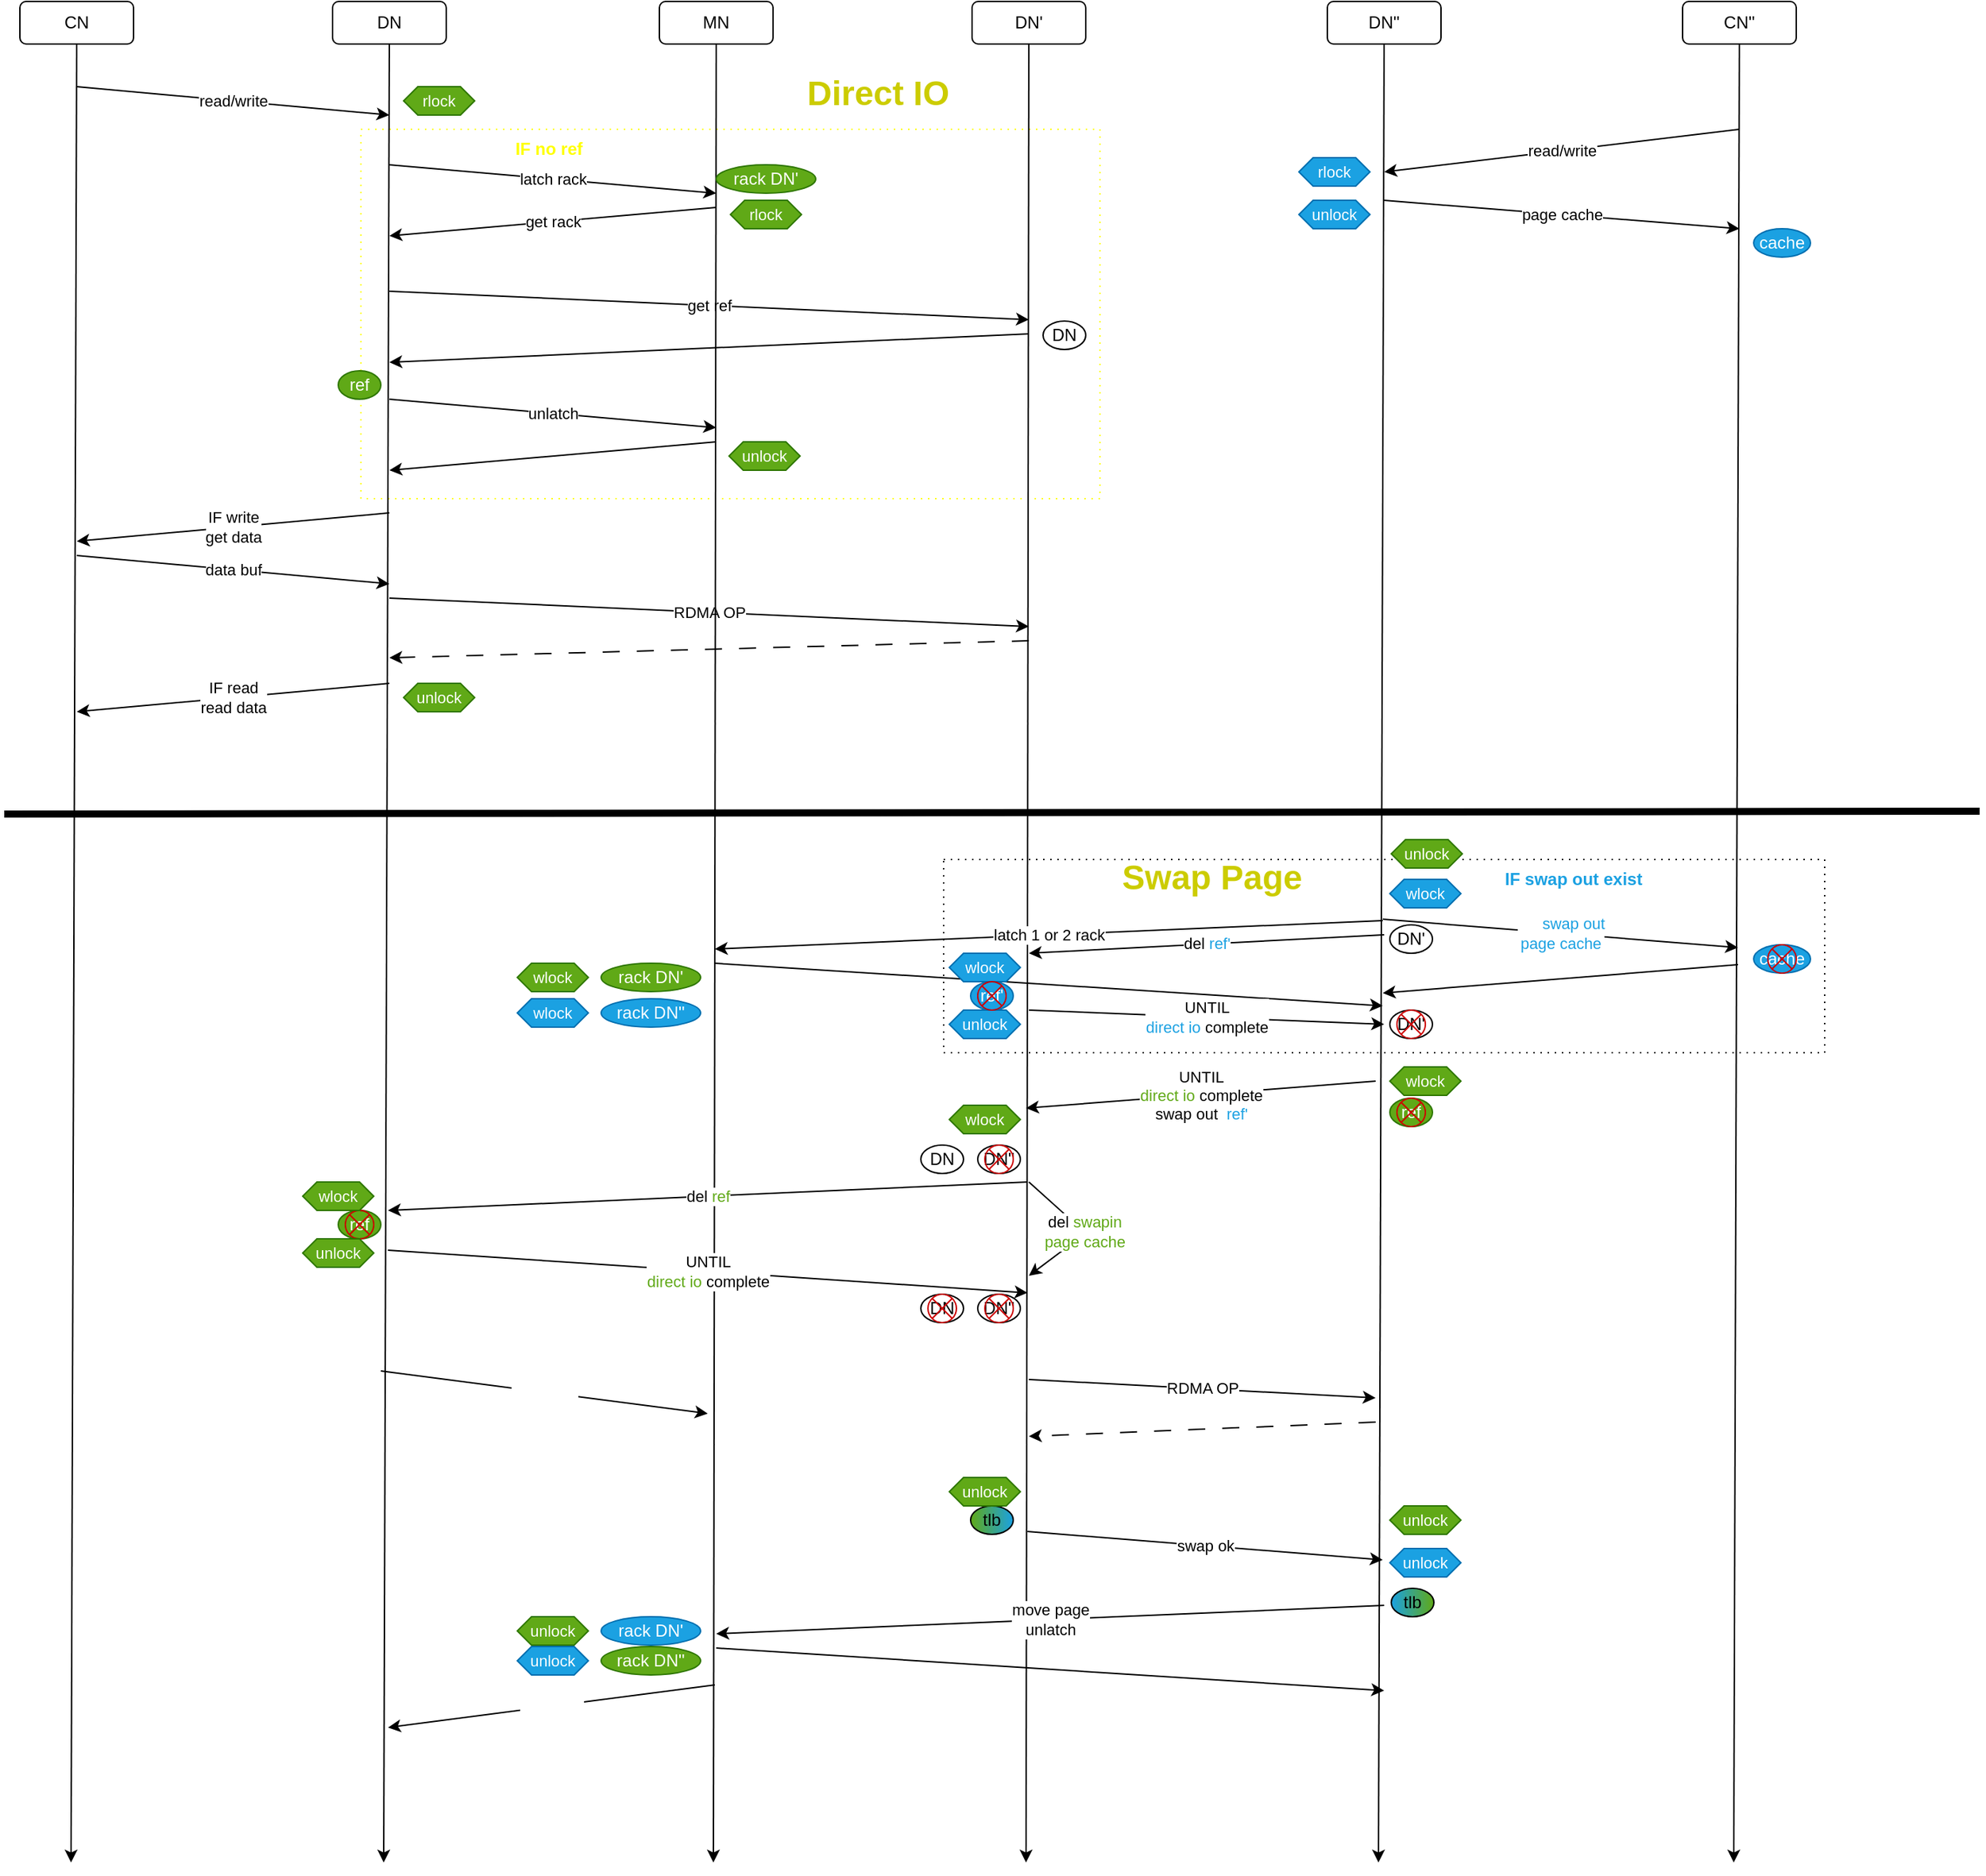 <mxfile>
    <diagram id="m3JgCPKOkseNxiYl1np6" name="第 1 页">
        <mxGraphModel dx="956" dy="600" grid="1" gridSize="10" guides="1" tooltips="1" connect="1" arrows="1" fold="1" page="1" pageScale="1" pageWidth="1527" pageHeight="1369" math="0" shadow="0">
            <root>
                <mxCell id="0"/>
                <mxCell id="1" parent="0"/>
                <mxCell id="134" value="&lt;b&gt;&lt;span style=&quot;white-space: pre;&quot;&gt;&#9;&lt;/span&gt;&lt;span style=&quot;white-space: pre;&quot;&gt;&#9;&lt;/span&gt;&lt;span style=&quot;white-space: pre;&quot;&gt;&#9;&lt;/span&gt;&lt;span style=&quot;white-space: pre;&quot;&gt;&#9;&lt;/span&gt;&lt;span style=&quot;white-space: pre;&quot;&gt;&#9;&lt;/span&gt;&lt;span style=&quot;white-space: pre;&quot;&gt;&#9;&lt;/span&gt;&lt;span style=&quot;white-space: pre;&quot;&gt;&#9;&lt;/span&gt;&lt;span style=&quot;white-space: pre;&quot;&gt;&#9;&lt;/span&gt;&lt;span style=&quot;white-space: pre;&quot;&gt;&#9;&lt;/span&gt;&lt;span style=&quot;white-space: pre;&quot;&gt;&#9;&lt;/span&gt;IF swap out exist&lt;/b&gt;" style="rounded=0;whiteSpace=wrap;html=1;fillStyle=hatch;fillColor=none;gradientColor=none;gradientDirection=east;dashed=1;dashPattern=1 4;verticalAlign=top;labelBackgroundColor=none;fontColor=#1ba1e2;" parent="1" vertex="1">
                    <mxGeometry x="700" y="634" width="620" height="136" as="geometry"/>
                </mxCell>
                <mxCell id="27" value="&lt;span style=&quot;white-space: pre;&quot;&gt;&#9;&lt;/span&gt;&lt;span style=&quot;white-space: pre;&quot;&gt;&#9;&lt;/span&gt;&lt;span style=&quot;white-space: pre;&quot;&gt;&#9;&lt;/span&gt;&lt;span style=&quot;white-space: pre;&quot;&gt;&#9;&lt;/span&gt;IF no ref" style="rounded=0;whiteSpace=wrap;html=1;fillColor=none;dashed=1;dashPattern=1 4;glass=0;shadow=0;align=left;verticalAlign=top;labelBackgroundColor=none;labelBorderColor=none;fontStyle=1;fontColor=#FFFF00;spacingLeft=0;strokeColor=#FFFF00;" parent="1" vertex="1">
                    <mxGeometry x="290" y="120" width="520" height="260" as="geometry"/>
                </mxCell>
                <mxCell id="6" value="CN" style="rounded=1;whiteSpace=wrap;html=1;" parent="1" vertex="1">
                    <mxGeometry x="50" y="30" width="80" height="30" as="geometry"/>
                </mxCell>
                <mxCell id="9" value="DN" style="rounded=1;whiteSpace=wrap;html=1;" parent="1" vertex="1">
                    <mxGeometry x="270" y="30" width="80" height="30" as="geometry"/>
                </mxCell>
                <mxCell id="11" value="MN" style="rounded=1;whiteSpace=wrap;html=1;" parent="1" vertex="1">
                    <mxGeometry x="500" y="30" width="80" height="30" as="geometry"/>
                </mxCell>
                <mxCell id="13" value="DN'" style="rounded=1;whiteSpace=wrap;html=1;" parent="1" vertex="1">
                    <mxGeometry x="720" y="30" width="80" height="30" as="geometry"/>
                </mxCell>
                <mxCell id="14" value="read/write" style="endArrow=classic;html=1;" parent="1" edge="1">
                    <mxGeometry width="50" height="50" relative="1" as="geometry">
                        <mxPoint x="90" y="90" as="sourcePoint"/>
                        <mxPoint x="310" y="110" as="targetPoint"/>
                    </mxGeometry>
                </mxCell>
                <mxCell id="15" value="latch rack" style="endArrow=classic;html=1;startArrow=none;" parent="1" edge="1">
                    <mxGeometry width="50" height="50" relative="1" as="geometry">
                        <mxPoint x="310" y="145" as="sourcePoint"/>
                        <mxPoint x="540" y="165" as="targetPoint"/>
                    </mxGeometry>
                </mxCell>
                <mxCell id="16" value="get rack" style="endArrow=classic;html=1;" parent="1" edge="1">
                    <mxGeometry width="50" height="50" relative="1" as="geometry">
                        <mxPoint x="540" y="175" as="sourcePoint"/>
                        <mxPoint x="310" y="195" as="targetPoint"/>
                    </mxGeometry>
                </mxCell>
                <mxCell id="19" value="IF write&lt;br&gt;get data" style="endArrow=classic;html=1;" parent="1" edge="1">
                    <mxGeometry width="50" height="50" relative="1" as="geometry">
                        <mxPoint x="310.0" y="390" as="sourcePoint"/>
                        <mxPoint x="90" y="410" as="targetPoint"/>
                    </mxGeometry>
                </mxCell>
                <mxCell id="20" value="data buf" style="endArrow=classic;html=1;" parent="1" edge="1">
                    <mxGeometry width="50" height="50" relative="1" as="geometry">
                        <mxPoint x="90" y="420" as="sourcePoint"/>
                        <mxPoint x="310" y="440" as="targetPoint"/>
                    </mxGeometry>
                </mxCell>
                <mxCell id="22" value="get ref" style="endArrow=classic;html=1;" parent="1" edge="1">
                    <mxGeometry width="50" height="50" relative="1" as="geometry">
                        <mxPoint x="310" y="234" as="sourcePoint"/>
                        <mxPoint x="760" y="254" as="targetPoint"/>
                    </mxGeometry>
                </mxCell>
                <mxCell id="23" value="" style="endArrow=classic;html=1;" parent="1" edge="1">
                    <mxGeometry width="50" height="50" relative="1" as="geometry">
                        <mxPoint x="760" y="264" as="sourcePoint"/>
                        <mxPoint x="310" y="284" as="targetPoint"/>
                    </mxGeometry>
                </mxCell>
                <mxCell id="24" value="RDMA OP" style="endArrow=classic;html=1;" parent="1" edge="1">
                    <mxGeometry width="50" height="50" relative="1" as="geometry">
                        <mxPoint x="310" y="450" as="sourcePoint"/>
                        <mxPoint x="760" y="470" as="targetPoint"/>
                    </mxGeometry>
                </mxCell>
                <mxCell id="26" value="" style="endArrow=classic;html=1;dashed=1;dashPattern=12 12;" parent="1" edge="1">
                    <mxGeometry width="50" height="50" relative="1" as="geometry">
                        <mxPoint x="760" y="480" as="sourcePoint"/>
                        <mxPoint x="310" y="492" as="targetPoint"/>
                    </mxGeometry>
                </mxCell>
                <mxCell id="29" value="ref" style="ellipse;whiteSpace=wrap;html=1;rounded=0;shadow=0;glass=0;labelBackgroundColor=none;labelBorderColor=none;sketch=0;fillColor=#60a917;fontColor=#ffffff;strokeColor=#2D7600;" parent="1" vertex="1">
                    <mxGeometry x="274" y="290" width="30" height="20" as="geometry"/>
                </mxCell>
                <mxCell id="30" value="DN" style="ellipse;whiteSpace=wrap;html=1;rounded=0;shadow=0;glass=0;labelBackgroundColor=none;labelBorderColor=none;sketch=0;fillColor=none;" parent="1" vertex="1">
                    <mxGeometry x="770" y="255" width="30" height="20" as="geometry"/>
                </mxCell>
                <mxCell id="31" value="IF read&lt;br&gt;read data" style="endArrow=classic;html=1;" parent="1" edge="1">
                    <mxGeometry width="50" height="50" relative="1" as="geometry">
                        <mxPoint x="310.0" y="510" as="sourcePoint"/>
                        <mxPoint x="90" y="530" as="targetPoint"/>
                    </mxGeometry>
                </mxCell>
                <mxCell id="34" value="DN''" style="rounded=1;whiteSpace=wrap;html=1;" parent="1" vertex="1">
                    <mxGeometry x="970" y="30" width="80" height="30" as="geometry"/>
                </mxCell>
                <mxCell id="7" style="edgeStyle=none;html=1;" parent="1" source="6" edge="1">
                    <mxGeometry relative="1" as="geometry">
                        <mxPoint x="86" y="1340" as="targetPoint"/>
                    </mxGeometry>
                </mxCell>
                <mxCell id="8" style="edgeStyle=none;html=1;" parent="1" source="9" edge="1">
                    <mxGeometry relative="1" as="geometry">
                        <mxPoint x="306" y="1340" as="targetPoint"/>
                    </mxGeometry>
                </mxCell>
                <mxCell id="10" style="edgeStyle=none;html=1;" parent="1" source="11" edge="1">
                    <mxGeometry relative="1" as="geometry">
                        <mxPoint x="538" y="1340" as="targetPoint"/>
                    </mxGeometry>
                </mxCell>
                <mxCell id="12" style="edgeStyle=none;html=1;" parent="1" source="13" edge="1">
                    <mxGeometry relative="1" as="geometry">
                        <mxPoint x="758" y="1340" as="targetPoint"/>
                    </mxGeometry>
                </mxCell>
                <mxCell id="33" style="edgeStyle=none;html=1;" parent="1" source="34" edge="1">
                    <mxGeometry relative="1" as="geometry">
                        <mxPoint x="1006" y="1340" as="targetPoint"/>
                    </mxGeometry>
                </mxCell>
                <mxCell id="39" value="" style="endArrow=none;html=1;fontColor=#FFFF00;strokeWidth=5;" parent="1" edge="1">
                    <mxGeometry width="50" height="50" relative="1" as="geometry">
                        <mxPoint x="39" y="602" as="sourcePoint"/>
                        <mxPoint x="1429" y="600" as="targetPoint"/>
                    </mxGeometry>
                </mxCell>
                <mxCell id="40" value="latch 1 or 2 rack" style="endArrow=classic;html=1;startArrow=none;" parent="1" edge="1">
                    <mxGeometry width="50" height="50" relative="1" as="geometry">
                        <mxPoint x="1009" y="677" as="sourcePoint"/>
                        <mxPoint x="539" y="697" as="targetPoint"/>
                    </mxGeometry>
                </mxCell>
                <mxCell id="41" value="" style="endArrow=classic;html=1;" parent="1" edge="1">
                    <mxGeometry width="50" height="50" relative="1" as="geometry">
                        <mxPoint x="539" y="707" as="sourcePoint"/>
                        <mxPoint x="1009" y="737" as="targetPoint"/>
                    </mxGeometry>
                </mxCell>
                <mxCell id="47" value="UNTIL&lt;br&gt;&lt;span style=&quot;color: rgb(255, 255, 255);&quot;&gt;&lt;font color=&quot;#60a917&quot;&gt;direct io&lt;/font&gt;&lt;/span&gt;&amp;nbsp;complete&lt;br&gt;swap out&amp;nbsp; &lt;font color=&quot;#1ba1e2&quot;&gt;ref'&lt;/font&gt;" style="endArrow=classic;html=1;" parent="1" edge="1">
                    <mxGeometry width="50" height="50" relative="1" as="geometry">
                        <mxPoint x="1004" y="790" as="sourcePoint"/>
                        <mxPoint x="758" y="809" as="targetPoint"/>
                    </mxGeometry>
                </mxCell>
                <mxCell id="48" value="RDMA OP" style="endArrow=classic;html=1;" parent="1" edge="1">
                    <mxGeometry width="50" height="50" relative="1" as="geometry">
                        <mxPoint x="760" y="1000" as="sourcePoint"/>
                        <mxPoint x="1004" y="1013" as="targetPoint"/>
                    </mxGeometry>
                </mxCell>
                <mxCell id="49" value="" style="endArrow=classic;html=1;dashed=1;dashPattern=12 12;" parent="1" edge="1">
                    <mxGeometry width="50" height="50" relative="1" as="geometry">
                        <mxPoint x="1004" y="1030" as="sourcePoint"/>
                        <mxPoint x="760" y="1040" as="targetPoint"/>
                    </mxGeometry>
                </mxCell>
                <mxCell id="50" value="swap ok" style="endArrow=classic;html=1;" parent="1" edge="1">
                    <mxGeometry width="50" height="50" relative="1" as="geometry">
                        <mxPoint x="759" y="1107" as="sourcePoint"/>
                        <mxPoint x="1009" y="1127" as="targetPoint"/>
                    </mxGeometry>
                </mxCell>
                <mxCell id="51" value="DN''" style="ellipse;whiteSpace=wrap;html=1;rounded=0;shadow=0;glass=0;labelBackgroundColor=none;labelBorderColor=none;sketch=0;fillColor=none;" parent="1" vertex="1">
                    <mxGeometry x="724" y="835" width="30" height="20" as="geometry"/>
                </mxCell>
                <mxCell id="52" value="del &lt;font color=&quot;#60a917&quot;&gt;ref&lt;/font&gt;" style="endArrow=classic;html=1;" parent="1" edge="1">
                    <mxGeometry width="50" height="50" relative="1" as="geometry">
                        <mxPoint x="759" y="861" as="sourcePoint"/>
                        <mxPoint x="309" y="881" as="targetPoint"/>
                    </mxGeometry>
                </mxCell>
                <mxCell id="53" value="UNTIL&lt;br&gt;&lt;font color=&quot;#60a917&quot;&gt;direct io&lt;/font&gt; complete" style="endArrow=classic;html=1;" parent="1" edge="1">
                    <mxGeometry width="50" height="50" relative="1" as="geometry">
                        <mxPoint x="309" y="909" as="sourcePoint"/>
                        <mxPoint x="759" y="939" as="targetPoint"/>
                    </mxGeometry>
                </mxCell>
                <mxCell id="54" value="ref" style="ellipse;whiteSpace=wrap;html=1;rounded=0;shadow=0;glass=0;labelBackgroundColor=none;labelBorderColor=none;sketch=0;fillColor=#60a917;fontColor=#ffffff;strokeColor=#2D7600;" parent="1" vertex="1">
                    <mxGeometry x="274" y="881" width="30" height="20" as="geometry"/>
                </mxCell>
                <mxCell id="56" value="" style="shape=sumEllipse;perimeter=ellipsePerimeter;whiteSpace=wrap;html=1;backgroundOutline=1;rounded=0;shadow=0;glass=0;labelBackgroundColor=none;labelBorderColor=none;sketch=0;strokeColor=#CC0000;fontColor=#FFFFFF;fillColor=none;" parent="1" vertex="1">
                    <mxGeometry x="279" y="881" width="20" height="20" as="geometry"/>
                </mxCell>
                <mxCell id="57" value="move page&lt;br&gt;unlatch" style="endArrow=classic;html=1;startArrow=none;" parent="1" edge="1">
                    <mxGeometry width="50" height="50" relative="1" as="geometry">
                        <mxPoint x="1010" y="1159" as="sourcePoint"/>
                        <mxPoint x="540" y="1179" as="targetPoint"/>
                    </mxGeometry>
                </mxCell>
                <mxCell id="58" value="" style="endArrow=classic;html=1;" parent="1" edge="1">
                    <mxGeometry width="50" height="50" relative="1" as="geometry">
                        <mxPoint x="540.0" y="1189" as="sourcePoint"/>
                        <mxPoint x="1010" y="1219" as="targetPoint"/>
                    </mxGeometry>
                </mxCell>
                <mxCell id="59" value="rack DN'" style="ellipse;whiteSpace=wrap;html=1;rounded=0;shadow=0;glass=0;labelBackgroundColor=none;labelBorderColor=none;sketch=0;fillColor=#60a917;fontColor=#ffffff;strokeColor=#2D7600;" parent="1" vertex="1">
                    <mxGeometry x="540" y="145" width="70" height="20" as="geometry"/>
                </mxCell>
                <mxCell id="60" value="rack DN''" style="ellipse;whiteSpace=wrap;html=1;rounded=0;shadow=0;glass=0;labelBackgroundColor=none;labelBorderColor=none;sketch=0;fillColor=#60a917;fontColor=#ffffff;strokeColor=#2D7600;" parent="1" vertex="1">
                    <mxGeometry x="459" y="1188" width="70" height="20" as="geometry"/>
                </mxCell>
                <mxCell id="62" value="rack DN'" style="ellipse;whiteSpace=wrap;html=1;rounded=0;shadow=0;glass=0;labelBackgroundColor=none;labelBorderColor=none;sketch=0;fillColor=#60a917;fontColor=#ffffff;strokeColor=#2D7600;" parent="1" vertex="1">
                    <mxGeometry x="459" y="707" width="70" height="20" as="geometry"/>
                </mxCell>
                <mxCell id="64" value="&lt;font style=&quot;font-size: 24px;&quot;&gt;Swap Page&lt;/font&gt;" style="text;html=1;strokeColor=none;fillColor=none;align=center;verticalAlign=middle;whiteSpace=wrap;rounded=0;shadow=0;glass=0;labelBackgroundColor=none;labelBorderColor=none;sketch=0;fontColor=#CCCC00;fontStyle=1" parent="1" vertex="1">
                    <mxGeometry x="819" y="632" width="140" height="30" as="geometry"/>
                </mxCell>
                <mxCell id="65" value="&lt;font style=&quot;font-size: 24px;&quot;&gt;Direct IO&lt;/font&gt;" style="text;html=1;strokeColor=none;fillColor=none;align=center;verticalAlign=middle;whiteSpace=wrap;rounded=0;shadow=0;glass=0;labelBackgroundColor=none;labelBorderColor=none;sketch=0;fontColor=#CCCC00;fontStyle=1" parent="1" vertex="1">
                    <mxGeometry x="584" y="80" width="140" height="30" as="geometry"/>
                </mxCell>
                <mxCell id="66" value="&lt;font color=&quot;#ffffff&quot;&gt;latch rack&lt;/font&gt;" style="endArrow=classic;html=1;strokeWidth=1;fontSize=11;fontColor=#CCCC00;" parent="1" edge="1">
                    <mxGeometry width="50" height="50" relative="1" as="geometry">
                        <mxPoint x="304" y="994" as="sourcePoint"/>
                        <mxPoint x="534" y="1024" as="targetPoint"/>
                    </mxGeometry>
                </mxCell>
                <mxCell id="67" value="block" style="shape=hexagon;perimeter=hexagonPerimeter2;whiteSpace=wrap;html=1;fixedSize=1;rounded=0;shadow=0;glass=0;labelBackgroundColor=none;labelBorderColor=none;sketch=0;strokeColor=#FFFFFF;fontSize=11;fontColor=#FFFFFF;fillColor=none;size=10;" parent="1" vertex="1">
                    <mxGeometry x="549" y="1027" width="50" height="20" as="geometry"/>
                </mxCell>
                <mxCell id="70" value="&lt;font color=&quot;#ffffff&quot;&gt;new rack&lt;/font&gt;" style="endArrow=classic;html=1;strokeWidth=1;fontSize=11;fontColor=#CCCC00;" parent="1" edge="1">
                    <mxGeometry width="50" height="50" relative="1" as="geometry">
                        <mxPoint x="539" y="1215" as="sourcePoint"/>
                        <mxPoint x="309" y="1245" as="targetPoint"/>
                    </mxGeometry>
                </mxCell>
                <mxCell id="76" value="ref" style="ellipse;whiteSpace=wrap;html=1;rounded=0;shadow=0;glass=0;labelBackgroundColor=none;labelBorderColor=none;sketch=0;fillColor=#60a917;fontColor=#ffffff;strokeColor=#2D7600;" parent="1" vertex="1">
                    <mxGeometry x="1014" y="802" width="30" height="20" as="geometry"/>
                </mxCell>
                <mxCell id="77" value="" style="shape=sumEllipse;perimeter=ellipsePerimeter;whiteSpace=wrap;html=1;backgroundOutline=1;rounded=0;shadow=0;glass=0;labelBackgroundColor=none;labelBorderColor=none;sketch=0;strokeColor=#CC0000;fontColor=#FFFFFF;fillColor=none;" parent="1" vertex="1">
                    <mxGeometry x="1019" y="802" width="20" height="20" as="geometry"/>
                </mxCell>
                <mxCell id="78" value="DN" style="ellipse;whiteSpace=wrap;html=1;rounded=0;shadow=0;glass=0;labelBackgroundColor=none;labelBorderColor=none;sketch=0;fillColor=none;" parent="1" vertex="1">
                    <mxGeometry x="684" y="835" width="30" height="20" as="geometry"/>
                </mxCell>
                <mxCell id="80" value="CN''" style="rounded=1;whiteSpace=wrap;html=1;" parent="1" vertex="1">
                    <mxGeometry x="1220" y="30" width="80" height="30" as="geometry"/>
                </mxCell>
                <mxCell id="81" style="edgeStyle=none;html=1;" parent="1" source="80" edge="1">
                    <mxGeometry relative="1" as="geometry">
                        <mxPoint x="1256" y="1340" as="targetPoint"/>
                    </mxGeometry>
                </mxCell>
                <mxCell id="82" value="del &lt;font color=&quot;#1ba1e2&quot;&gt;swap out&lt;br&gt;page cache&lt;/font&gt;" style="endArrow=classic;html=1;strokeWidth=1;fontSize=11;fontColor=#FFFFFF;" parent="1" edge="1">
                    <mxGeometry width="50" height="50" relative="1" as="geometry">
                        <mxPoint x="1009" y="676" as="sourcePoint"/>
                        <mxPoint x="1259" y="696" as="targetPoint"/>
                    </mxGeometry>
                </mxCell>
                <mxCell id="83" value="" style="endArrow=classic;html=1;strokeWidth=1;fontSize=11;fontColor=#FFFFFF;" parent="1" edge="1">
                    <mxGeometry width="50" height="50" relative="1" as="geometry">
                        <mxPoint x="1259" y="708" as="sourcePoint"/>
                        <mxPoint x="1009" y="728" as="targetPoint"/>
                    </mxGeometry>
                </mxCell>
                <mxCell id="84" value="rack DN''" style="ellipse;whiteSpace=wrap;html=1;rounded=0;shadow=0;glass=0;labelBackgroundColor=none;labelBorderColor=none;sketch=0;fillColor=#1ba1e2;fontColor=#ffffff;strokeColor=#006EAF;" parent="1" vertex="1">
                    <mxGeometry x="459" y="732" width="70" height="20" as="geometry"/>
                </mxCell>
                <mxCell id="85" value="rack DN'" style="ellipse;whiteSpace=wrap;html=1;rounded=0;shadow=0;glass=0;labelBackgroundColor=none;labelBorderColor=none;sketch=0;fillColor=#1ba1e2;fontColor=#ffffff;strokeColor=#006EAF;" parent="1" vertex="1">
                    <mxGeometry x="459" y="1167" width="70" height="20" as="geometry"/>
                </mxCell>
                <mxCell id="86" value="tlb" style="ellipse;whiteSpace=wrap;html=1;rounded=0;shadow=0;glass=0;labelBackgroundColor=none;labelBorderColor=none;sketch=0;fillColor=#60a917;gradientColor=#1ba1e2;gradientDirection=east;" parent="1" vertex="1">
                    <mxGeometry x="719" y="1089" width="30" height="20" as="geometry"/>
                </mxCell>
                <mxCell id="87" value="tlb" style="ellipse;whiteSpace=wrap;html=1;rounded=0;shadow=0;glass=0;labelBackgroundColor=none;labelBorderColor=none;sketch=0;fillColor=#1ba1e2;fillStyle=hatch;gradientColor=#60a917;gradientDirection=east;" parent="1" vertex="1">
                    <mxGeometry x="1015" y="1147" width="30" height="20" as="geometry"/>
                </mxCell>
                <mxCell id="88" value="unlatch" style="endArrow=classic;html=1;startArrow=none;" parent="1" edge="1">
                    <mxGeometry width="50" height="50" relative="1" as="geometry">
                        <mxPoint x="310" y="310" as="sourcePoint"/>
                        <mxPoint x="540" y="330" as="targetPoint"/>
                    </mxGeometry>
                </mxCell>
                <mxCell id="89" value="" style="endArrow=classic;html=1;" parent="1" edge="1">
                    <mxGeometry width="50" height="50" relative="1" as="geometry">
                        <mxPoint x="540" y="340" as="sourcePoint"/>
                        <mxPoint x="310" y="360" as="targetPoint"/>
                    </mxGeometry>
                </mxCell>
                <mxCell id="90" value="DN''" style="ellipse;whiteSpace=wrap;html=1;rounded=0;shadow=0;glass=0;labelBackgroundColor=none;labelBorderColor=none;sketch=0;fillColor=none;" parent="1" vertex="1">
                    <mxGeometry x="724" y="940" width="30" height="20" as="geometry"/>
                </mxCell>
                <mxCell id="91" value="DN" style="ellipse;whiteSpace=wrap;html=1;rounded=0;shadow=0;glass=0;labelBackgroundColor=none;labelBorderColor=none;sketch=0;fillColor=none;" parent="1" vertex="1">
                    <mxGeometry x="684" y="940" width="30" height="20" as="geometry"/>
                </mxCell>
                <mxCell id="93" value="" style="shape=sumEllipse;perimeter=ellipsePerimeter;whiteSpace=wrap;html=1;backgroundOutline=1;rounded=0;shadow=0;glass=0;labelBackgroundColor=none;labelBorderColor=none;sketch=0;strokeColor=#CC0000;fontColor=#FFFFFF;fillColor=none;" parent="1" vertex="1">
                    <mxGeometry x="689" y="940" width="20" height="20" as="geometry"/>
                </mxCell>
                <mxCell id="94" value="" style="shape=sumEllipse;perimeter=ellipsePerimeter;whiteSpace=wrap;html=1;backgroundOutline=1;rounded=0;shadow=0;glass=0;labelBackgroundColor=none;labelBorderColor=none;sketch=0;strokeColor=#CC0000;fontColor=#FFFFFF;fillColor=none;" parent="1" vertex="1">
                    <mxGeometry x="729" y="940" width="20" height="20" as="geometry"/>
                </mxCell>
                <mxCell id="95" value="rlock" style="shape=hexagon;perimeter=hexagonPerimeter2;whiteSpace=wrap;html=1;fixedSize=1;rounded=0;shadow=0;glass=0;labelBackgroundColor=none;labelBorderColor=none;sketch=0;strokeColor=#2D7600;fontSize=11;fontColor=#ffffff;fillColor=#60a917;size=10;" parent="1" vertex="1">
                    <mxGeometry x="320" y="90" width="50" height="20" as="geometry"/>
                </mxCell>
                <mxCell id="96" value="unlock" style="shape=hexagon;perimeter=hexagonPerimeter2;whiteSpace=wrap;html=1;fixedSize=1;rounded=0;shadow=0;glass=0;labelBackgroundColor=none;labelBorderColor=none;sketch=0;strokeColor=#2D7600;fontSize=11;fontColor=#ffffff;fillColor=#60a917;size=10;" parent="1" vertex="1">
                    <mxGeometry x="320" y="510" width="50" height="20" as="geometry"/>
                </mxCell>
                <mxCell id="97" value="rlock" style="shape=hexagon;perimeter=hexagonPerimeter2;whiteSpace=wrap;html=1;fixedSize=1;rounded=0;shadow=0;glass=0;labelBackgroundColor=none;labelBorderColor=none;sketch=0;strokeColor=#2D7600;fontSize=11;fontColor=#ffffff;fillColor=#60a917;size=10;" parent="1" vertex="1">
                    <mxGeometry x="550" y="170" width="50" height="20" as="geometry"/>
                </mxCell>
                <mxCell id="98" value="unlock" style="shape=hexagon;perimeter=hexagonPerimeter2;whiteSpace=wrap;html=1;fixedSize=1;rounded=0;shadow=0;glass=0;labelBackgroundColor=none;labelBorderColor=none;sketch=0;strokeColor=#2D7600;fontSize=11;fontColor=#ffffff;fillColor=#60a917;size=10;" parent="1" vertex="1">
                    <mxGeometry x="549" y="340" width="50" height="20" as="geometry"/>
                </mxCell>
                <mxCell id="99" value="read/write" style="endArrow=classic;html=1;" parent="1" edge="1">
                    <mxGeometry width="50" height="50" relative="1" as="geometry">
                        <mxPoint x="1260" y="120" as="sourcePoint"/>
                        <mxPoint x="1010" y="150" as="targetPoint"/>
                    </mxGeometry>
                </mxCell>
                <mxCell id="100" value="page cache" style="endArrow=classic;html=1;" parent="1" edge="1">
                    <mxGeometry width="50" height="50" relative="1" as="geometry">
                        <mxPoint x="1010" y="170" as="sourcePoint"/>
                        <mxPoint x="1260" y="190" as="targetPoint"/>
                    </mxGeometry>
                </mxCell>
                <mxCell id="103" value="wlock" style="shape=hexagon;perimeter=hexagonPerimeter2;whiteSpace=wrap;html=1;fixedSize=1;rounded=0;shadow=0;glass=0;labelBackgroundColor=none;labelBorderColor=none;sketch=0;strokeColor=#006EAF;fontSize=11;fontColor=#ffffff;fillColor=#1ba1e2;size=10;" parent="1" vertex="1">
                    <mxGeometry x="1014" y="648" width="50" height="20" as="geometry"/>
                </mxCell>
                <mxCell id="105" value="wlock" style="shape=hexagon;perimeter=hexagonPerimeter2;whiteSpace=wrap;html=1;fixedSize=1;rounded=0;shadow=0;glass=0;labelBackgroundColor=none;labelBorderColor=none;sketch=0;strokeColor=#2D7600;fontSize=11;fontColor=#ffffff;fillColor=#60a917;size=10;" parent="1" vertex="1">
                    <mxGeometry x="1014" y="780" width="50" height="20" as="geometry"/>
                </mxCell>
                <mxCell id="106" value="unlock" style="shape=hexagon;perimeter=hexagonPerimeter2;whiteSpace=wrap;html=1;fixedSize=1;rounded=0;shadow=0;glass=0;labelBackgroundColor=none;labelBorderColor=none;sketch=0;strokeColor=#2D7600;fontSize=11;fontColor=#ffffff;fillColor=#60a917;size=10;" parent="1" vertex="1">
                    <mxGeometry x="1014" y="1089" width="50" height="20" as="geometry"/>
                </mxCell>
                <mxCell id="107" value="wlock" style="shape=hexagon;perimeter=hexagonPerimeter2;whiteSpace=wrap;html=1;fixedSize=1;rounded=0;shadow=0;glass=0;labelBackgroundColor=none;labelBorderColor=none;sketch=0;strokeColor=#2D7600;fontSize=11;fontColor=#ffffff;fillColor=#60a917;size=10;" parent="1" vertex="1">
                    <mxGeometry x="249" y="861" width="50" height="20" as="geometry"/>
                </mxCell>
                <mxCell id="108" value="unlock" style="shape=hexagon;perimeter=hexagonPerimeter2;whiteSpace=wrap;html=1;fixedSize=1;rounded=0;shadow=0;glass=0;labelBackgroundColor=none;labelBorderColor=none;sketch=0;strokeColor=#2D7600;fontSize=11;fontColor=#ffffff;fillColor=#60a917;size=10;" parent="1" vertex="1">
                    <mxGeometry x="249" y="901" width="50" height="20" as="geometry"/>
                </mxCell>
                <mxCell id="110" value="rlock" style="shape=hexagon;perimeter=hexagonPerimeter2;whiteSpace=wrap;html=1;fixedSize=1;rounded=0;shadow=0;glass=0;labelBackgroundColor=none;labelBorderColor=none;sketch=0;strokeColor=#006EAF;fontSize=11;fontColor=#ffffff;fillColor=#1ba1e2;size=10;" parent="1" vertex="1">
                    <mxGeometry x="950" y="140" width="50" height="20" as="geometry"/>
                </mxCell>
                <mxCell id="111" value="unlock" style="shape=hexagon;perimeter=hexagonPerimeter2;whiteSpace=wrap;html=1;fixedSize=1;rounded=0;shadow=0;glass=0;labelBackgroundColor=none;labelBorderColor=none;sketch=0;strokeColor=#006EAF;fontSize=11;fontColor=#ffffff;fillColor=#1ba1e2;size=10;" parent="1" vertex="1">
                    <mxGeometry x="950" y="170" width="50" height="20" as="geometry"/>
                </mxCell>
                <mxCell id="112" value="cache" style="ellipse;whiteSpace=wrap;html=1;rounded=0;shadow=0;glass=0;labelBackgroundColor=none;labelBorderColor=none;sketch=0;fillColor=#1ba1e2;fontColor=#ffffff;strokeColor=#006EAF;" parent="1" vertex="1">
                    <mxGeometry x="1270" y="190" width="40" height="20" as="geometry"/>
                </mxCell>
                <mxCell id="113" value="cache" style="ellipse;whiteSpace=wrap;html=1;rounded=0;shadow=0;glass=0;labelBackgroundColor=none;labelBorderColor=none;sketch=0;fillColor=#1ba1e2;fontColor=#ffffff;strokeColor=#006EAF;" parent="1" vertex="1">
                    <mxGeometry x="1270" y="694" width="40" height="20" as="geometry"/>
                </mxCell>
                <mxCell id="114" value="" style="shape=sumEllipse;perimeter=ellipsePerimeter;whiteSpace=wrap;html=1;backgroundOutline=1;rounded=0;shadow=0;glass=0;labelBackgroundColor=none;labelBorderColor=none;sketch=0;strokeColor=#CC0000;fontColor=#FFFFFF;fillColor=none;" parent="1" vertex="1">
                    <mxGeometry x="1280" y="694" width="20" height="20" as="geometry"/>
                </mxCell>
                <mxCell id="119" value="unlock" style="shape=hexagon;perimeter=hexagonPerimeter2;whiteSpace=wrap;html=1;fixedSize=1;rounded=0;shadow=0;glass=0;labelBackgroundColor=none;labelBorderColor=none;sketch=0;strokeColor=#006EAF;fontSize=11;fontColor=#ffffff;fillColor=#1ba1e2;size=10;" parent="1" vertex="1">
                    <mxGeometry x="1014" y="1119" width="50" height="20" as="geometry"/>
                </mxCell>
                <mxCell id="120" value="wlock" style="shape=hexagon;perimeter=hexagonPerimeter2;whiteSpace=wrap;html=1;fixedSize=1;rounded=0;shadow=0;glass=0;labelBackgroundColor=none;labelBorderColor=none;sketch=0;strokeColor=#2D7600;fontSize=11;fontColor=#ffffff;fillColor=#60a917;size=10;" parent="1" vertex="1">
                    <mxGeometry x="400" y="707" width="50" height="20" as="geometry"/>
                </mxCell>
                <mxCell id="121" value="wlock" style="shape=hexagon;perimeter=hexagonPerimeter2;whiteSpace=wrap;html=1;fixedSize=1;rounded=0;shadow=0;glass=0;labelBackgroundColor=none;labelBorderColor=none;sketch=0;strokeColor=#006EAF;fontSize=11;fontColor=#ffffff;fillColor=#1ba1e2;size=10;" parent="1" vertex="1">
                    <mxGeometry x="400" y="732" width="50" height="20" as="geometry"/>
                </mxCell>
                <mxCell id="122" value="unlock" style="shape=hexagon;perimeter=hexagonPerimeter2;whiteSpace=wrap;html=1;fixedSize=1;rounded=0;shadow=0;glass=0;labelBackgroundColor=none;labelBorderColor=none;sketch=0;strokeColor=#2D7600;fontSize=11;fontColor=#ffffff;fillColor=#60a917;size=10;" parent="1" vertex="1">
                    <mxGeometry x="400" y="1167" width="50" height="20" as="geometry"/>
                </mxCell>
                <mxCell id="123" value="unlock" style="shape=hexagon;perimeter=hexagonPerimeter2;whiteSpace=wrap;html=1;fixedSize=1;rounded=0;shadow=0;glass=0;labelBackgroundColor=none;labelBorderColor=none;sketch=0;strokeColor=#006EAF;fontSize=11;fontColor=#ffffff;fillColor=#1ba1e2;size=10;" parent="1" vertex="1">
                    <mxGeometry x="400" y="1188" width="50" height="20" as="geometry"/>
                </mxCell>
                <mxCell id="126" value="wlock" style="shape=hexagon;perimeter=hexagonPerimeter2;whiteSpace=wrap;html=1;fixedSize=1;rounded=0;shadow=0;glass=0;labelBackgroundColor=none;labelBorderColor=none;sketch=0;strokeColor=#2D7600;fontSize=11;fontColor=#ffffff;fillColor=#60a917;size=10;" parent="1" vertex="1">
                    <mxGeometry x="704" y="807" width="50" height="20" as="geometry"/>
                </mxCell>
                <mxCell id="127" value="unlock" style="shape=hexagon;perimeter=hexagonPerimeter2;whiteSpace=wrap;html=1;fixedSize=1;rounded=0;shadow=0;glass=0;labelBackgroundColor=none;labelBorderColor=none;sketch=0;strokeColor=#2D7600;fontSize=11;fontColor=#ffffff;fillColor=#60a917;size=10;" parent="1" vertex="1">
                    <mxGeometry x="704" y="1069" width="50" height="20" as="geometry"/>
                </mxCell>
                <mxCell id="133" value="del &lt;font color=&quot;#60a917&quot;&gt;swapin&lt;br&gt;page cache&lt;/font&gt;" style="endArrow=classic;html=1;" parent="1" edge="1">
                    <mxGeometry width="50" height="50" relative="1" as="geometry">
                        <mxPoint x="760" y="861" as="sourcePoint"/>
                        <mxPoint x="760" y="927" as="targetPoint"/>
                        <Array as="points">
                            <mxPoint x="800" y="897"/>
                        </Array>
                    </mxGeometry>
                </mxCell>
                <mxCell id="136" value="del &lt;font color=&quot;#1ba1e2&quot;&gt;ref'&lt;/font&gt;" style="endArrow=classic;html=1;" parent="1" edge="1">
                    <mxGeometry width="50" height="50" relative="1" as="geometry">
                        <mxPoint x="1010" y="687.0" as="sourcePoint"/>
                        <mxPoint x="760" y="700" as="targetPoint"/>
                    </mxGeometry>
                </mxCell>
                <mxCell id="138" value="wlock" style="shape=hexagon;perimeter=hexagonPerimeter2;whiteSpace=wrap;html=1;fixedSize=1;rounded=0;shadow=0;glass=0;labelBackgroundColor=none;labelBorderColor=none;sketch=0;strokeColor=#006EAF;fontSize=11;fontColor=#ffffff;fillColor=#1ba1e2;size=10;" parent="1" vertex="1">
                    <mxGeometry x="704" y="700" width="50" height="20" as="geometry"/>
                </mxCell>
                <mxCell id="139" value="unlock" style="shape=hexagon;perimeter=hexagonPerimeter2;whiteSpace=wrap;html=1;fixedSize=1;rounded=0;shadow=0;glass=0;labelBackgroundColor=none;labelBorderColor=none;sketch=0;strokeColor=#006EAF;fontSize=11;fontColor=#ffffff;fillColor=#1ba1e2;size=10;" parent="1" vertex="1">
                    <mxGeometry x="704" y="740" width="50" height="20" as="geometry"/>
                </mxCell>
                <mxCell id="140" value="ref'" style="ellipse;whiteSpace=wrap;html=1;rounded=0;shadow=0;glass=0;labelBackgroundColor=none;labelBorderColor=none;sketch=0;fillColor=#1ba1e2;fontColor=#ffffff;strokeColor=#006EAF;" parent="1" vertex="1">
                    <mxGeometry x="719" y="720" width="30" height="20" as="geometry"/>
                </mxCell>
                <mxCell id="141" value="" style="shape=sumEllipse;perimeter=ellipsePerimeter;whiteSpace=wrap;html=1;backgroundOutline=1;rounded=0;shadow=0;glass=0;labelBackgroundColor=none;labelBorderColor=none;sketch=0;strokeColor=#CC0000;fontColor=#FFFFFF;fillColor=none;" parent="1" vertex="1">
                    <mxGeometry x="724" y="720" width="20" height="20" as="geometry"/>
                </mxCell>
                <mxCell id="142" value="UNTIL&lt;br&gt;&lt;font color=&quot;#1ba1e2&quot;&gt;direct io&lt;/font&gt; complete" style="endArrow=classic;html=1;" parent="1" edge="1">
                    <mxGeometry width="50" height="50" relative="1" as="geometry">
                        <mxPoint x="760" y="740" as="sourcePoint"/>
                        <mxPoint x="1010" y="750" as="targetPoint"/>
                    </mxGeometry>
                </mxCell>
                <mxCell id="144" value="DN'" style="ellipse;whiteSpace=wrap;html=1;rounded=0;shadow=0;glass=0;labelBackgroundColor=none;labelBorderColor=none;sketch=0;fillColor=none;" parent="1" vertex="1">
                    <mxGeometry x="1014" y="680" width="30" height="20" as="geometry"/>
                </mxCell>
                <mxCell id="145" value="DN'" style="ellipse;whiteSpace=wrap;html=1;rounded=0;shadow=0;glass=0;labelBackgroundColor=none;labelBorderColor=none;sketch=0;fillColor=none;" parent="1" vertex="1">
                    <mxGeometry x="1014" y="740" width="30" height="20" as="geometry"/>
                </mxCell>
                <mxCell id="146" value="" style="shape=sumEllipse;perimeter=ellipsePerimeter;whiteSpace=wrap;html=1;backgroundOutline=1;rounded=0;shadow=0;glass=0;labelBackgroundColor=none;labelBorderColor=none;sketch=0;strokeColor=#CC0000;fontColor=#FFFFFF;fillColor=none;" parent="1" vertex="1">
                    <mxGeometry x="1019" y="740" width="20" height="20" as="geometry"/>
                </mxCell>
                <mxCell id="150" value="unlock" style="shape=hexagon;perimeter=hexagonPerimeter2;whiteSpace=wrap;html=1;fixedSize=1;rounded=0;shadow=0;glass=0;labelBackgroundColor=none;labelBorderColor=none;sketch=0;strokeColor=#2D7600;fontSize=11;fontColor=#ffffff;fillColor=#60a917;size=10;" parent="1" vertex="1">
                    <mxGeometry x="1015" y="620" width="50" height="20" as="geometry"/>
                </mxCell>
                <mxCell id="152" value="" style="shape=sumEllipse;perimeter=ellipsePerimeter;whiteSpace=wrap;html=1;backgroundOutline=1;rounded=0;shadow=0;glass=0;labelBackgroundColor=none;labelBorderColor=none;sketch=0;strokeColor=#CC0000;fontColor=#FFFFFF;fillColor=none;" parent="1" vertex="1">
                    <mxGeometry x="729" y="835" width="20" height="20" as="geometry"/>
                </mxCell>
            </root>
        </mxGraphModel>
    </diagram>
</mxfile>